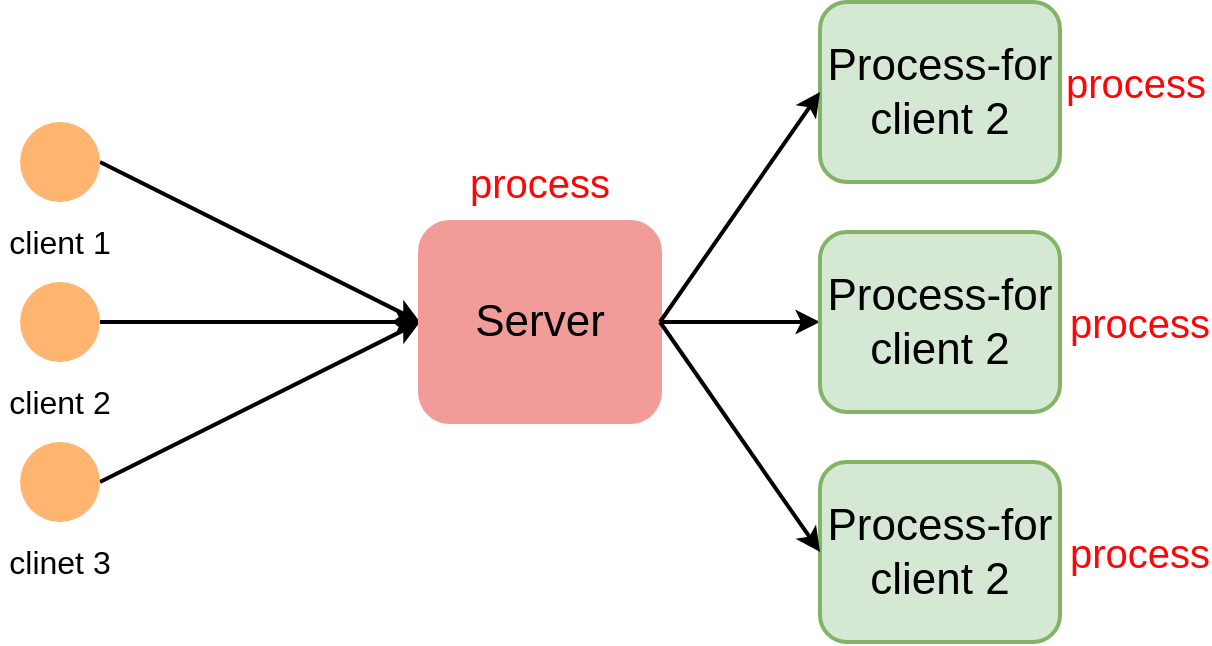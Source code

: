 <mxfile version="11.1.4" type="device"><diagram id="E6_UxajPICFxQ-K49943" name="Page-1"><mxGraphModel dx="1422" dy="757" grid="1" gridSize="10" guides="1" tooltips="1" connect="1" arrows="1" fold="1" page="1" pageScale="1" pageWidth="850" pageHeight="1100" math="0" shadow="0"><root><mxCell id="0"/><mxCell id="1" parent="0"/><mxCell id="JP0fIvxxCJsS21D-FvvT-15" style="edgeStyle=none;rounded=0;orthogonalLoop=1;jettySize=auto;html=1;exitX=1;exitY=0.5;exitDx=0;exitDy=0;fontSize=22;strokeWidth=2;" parent="1" source="JP0fIvxxCJsS21D-FvvT-1" edge="1"><mxGeometry relative="1" as="geometry"><mxPoint x="280" y="460" as="targetPoint"/></mxGeometry></mxCell><mxCell id="JP0fIvxxCJsS21D-FvvT-1" value="" style="ellipse;whiteSpace=wrap;html=1;aspect=fixed;fillColor=#FFB570;strokeColor=none;strokeWidth=2;" parent="1" vertex="1"><mxGeometry x="80" y="360" width="40" height="40" as="geometry"/></mxCell><mxCell id="JP0fIvxxCJsS21D-FvvT-2" value="client 1" style="text;html=1;strokeColor=none;fillColor=none;align=center;verticalAlign=middle;whiteSpace=wrap;rounded=0;strokeWidth=2;fontSize=16;" parent="1" vertex="1"><mxGeometry x="70" y="410" width="60" height="20" as="geometry"/></mxCell><mxCell id="JP0fIvxxCJsS21D-FvvT-7" style="edgeStyle=orthogonalEdgeStyle;rounded=0;orthogonalLoop=1;jettySize=auto;html=1;exitX=1;exitY=0.5;exitDx=0;exitDy=0;strokeWidth=2;" parent="1" source="JP0fIvxxCJsS21D-FvvT-3" edge="1"><mxGeometry relative="1" as="geometry"><mxPoint x="280" y="460" as="targetPoint"/></mxGeometry></mxCell><mxCell id="JP0fIvxxCJsS21D-FvvT-3" value="" style="ellipse;whiteSpace=wrap;html=1;aspect=fixed;fillColor=#FFB570;strokeColor=none;strokeWidth=2;fontSize=12;" parent="1" vertex="1"><mxGeometry x="80" y="440" width="40" height="40" as="geometry"/></mxCell><mxCell id="JP0fIvxxCJsS21D-FvvT-4" value="client 2" style="text;html=1;strokeColor=none;fillColor=none;align=center;verticalAlign=middle;whiteSpace=wrap;rounded=0;strokeWidth=2;fontSize=16;" parent="1" vertex="1"><mxGeometry x="70" y="490" width="60" height="20" as="geometry"/></mxCell><mxCell id="JP0fIvxxCJsS21D-FvvT-16" style="edgeStyle=none;rounded=0;orthogonalLoop=1;jettySize=auto;html=1;exitX=1;exitY=0.5;exitDx=0;exitDy=0;entryX=0;entryY=0.5;entryDx=0;entryDy=0;fontSize=22;strokeWidth=2;" parent="1" source="JP0fIvxxCJsS21D-FvvT-5" target="JP0fIvxxCJsS21D-FvvT-8" edge="1"><mxGeometry relative="1" as="geometry"/></mxCell><mxCell id="JP0fIvxxCJsS21D-FvvT-5" value="" style="ellipse;whiteSpace=wrap;html=1;aspect=fixed;fillColor=#FFB570;strokeColor=none;strokeWidth=2;fontSize=12;" parent="1" vertex="1"><mxGeometry x="80" y="520" width="40" height="40" as="geometry"/></mxCell><mxCell id="JP0fIvxxCJsS21D-FvvT-6" value="clinet 3" style="text;html=1;strokeColor=none;fillColor=none;align=center;verticalAlign=middle;whiteSpace=wrap;rounded=0;strokeWidth=2;fontSize=16;" parent="1" vertex="1"><mxGeometry x="70" y="570" width="60" height="20" as="geometry"/></mxCell><mxCell id="JP0fIvxxCJsS21D-FvvT-10" value="" style="edgeStyle=orthogonalEdgeStyle;rounded=0;orthogonalLoop=1;jettySize=auto;html=1;fontSize=22;strokeWidth=2;" parent="1" source="JP0fIvxxCJsS21D-FvvT-8" target="JP0fIvxxCJsS21D-FvvT-9" edge="1"><mxGeometry relative="1" as="geometry"/></mxCell><mxCell id="JP0fIvxxCJsS21D-FvvT-8" value="Server" style="rounded=1;whiteSpace=wrap;html=1;fontSize=22;fillColor=#F19C99;strokeColor=#F19C99;strokeWidth=2;" parent="1" vertex="1"><mxGeometry x="280" y="410" width="120" height="100" as="geometry"/></mxCell><mxCell id="JP0fIvxxCJsS21D-FvvT-9" value="Process-for&lt;br&gt;client 2" style="rounded=1;whiteSpace=wrap;html=1;fontSize=22;strokeWidth=2;fillColor=#d5e8d4;strokeColor=#82b366;" parent="1" vertex="1"><mxGeometry x="480" y="415" width="120" height="90" as="geometry"/></mxCell><mxCell id="JP0fIvxxCJsS21D-FvvT-11" value="Process-for&lt;br&gt;client 2" style="rounded=1;whiteSpace=wrap;html=1;fontSize=22;strokeWidth=2;fillColor=#d5e8d4;strokeColor=#82b366;" parent="1" vertex="1"><mxGeometry x="480" y="300" width="120" height="90" as="geometry"/></mxCell><mxCell id="JP0fIvxxCJsS21D-FvvT-12" value="" style="rounded=0;orthogonalLoop=1;jettySize=auto;html=1;fontSize=22;entryX=0;entryY=0.5;entryDx=0;entryDy=0;strokeWidth=2;" parent="1" target="JP0fIvxxCJsS21D-FvvT-11" edge="1"><mxGeometry relative="1" as="geometry"><mxPoint x="400" y="460" as="sourcePoint"/></mxGeometry></mxCell><mxCell id="JP0fIvxxCJsS21D-FvvT-13" value="Process-for&lt;br&gt;client 2" style="rounded=1;whiteSpace=wrap;html=1;fontSize=22;strokeWidth=2;fillColor=#d5e8d4;strokeColor=#82b366;" parent="1" vertex="1"><mxGeometry x="480" y="530" width="120" height="90" as="geometry"/></mxCell><mxCell id="JP0fIvxxCJsS21D-FvvT-14" value="" style="rounded=0;orthogonalLoop=1;jettySize=auto;html=1;fontSize=22;entryX=0;entryY=0.5;entryDx=0;entryDy=0;exitX=1;exitY=0.5;exitDx=0;exitDy=0;strokeWidth=2;" parent="1" source="JP0fIvxxCJsS21D-FvvT-8" target="JP0fIvxxCJsS21D-FvvT-13" edge="1"><mxGeometry relative="1" as="geometry"><mxPoint x="400" y="680" as="sourcePoint"/></mxGeometry></mxCell><mxCell id="2qcPTr7hZkRrfbeZq09h-1" value="process" style="text;html=1;align=center;verticalAlign=middle;whiteSpace=wrap;rounded=0;fontSize=20;strokeColor=none;fontColor=#FF0505;strokeWidth=2;" vertex="1" parent="1"><mxGeometry x="320" y="380" width="40" height="20" as="geometry"/></mxCell><mxCell id="2qcPTr7hZkRrfbeZq09h-2" value="process" style="text;html=1;align=center;verticalAlign=middle;whiteSpace=wrap;rounded=0;fontSize=20;strokeColor=none;fontColor=#FF0505;strokeWidth=2;" vertex="1" parent="1"><mxGeometry x="620" y="565" width="40" height="20" as="geometry"/></mxCell><mxCell id="2qcPTr7hZkRrfbeZq09h-3" value="process" style="text;html=1;align=center;verticalAlign=middle;whiteSpace=wrap;rounded=0;fontSize=20;strokeColor=none;fontColor=#FF0505;strokeWidth=2;" vertex="1" parent="1"><mxGeometry x="620" y="450" width="40" height="20" as="geometry"/></mxCell><mxCell id="2qcPTr7hZkRrfbeZq09h-4" value="process" style="text;html=1;align=center;verticalAlign=middle;whiteSpace=wrap;rounded=0;fontSize=20;strokeColor=none;fontColor=#FF0505;strokeWidth=2;" vertex="1" parent="1"><mxGeometry x="618" y="330" width="40" height="20" as="geometry"/></mxCell></root></mxGraphModel></diagram></mxfile>